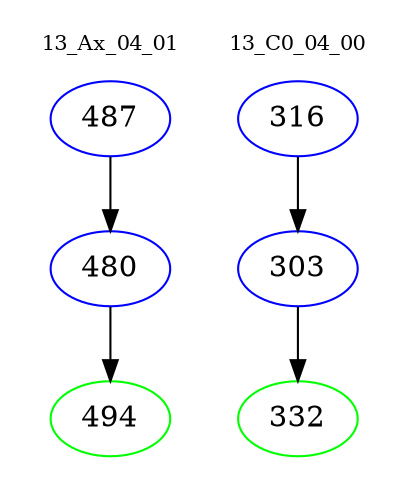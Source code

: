 digraph{
subgraph cluster_0 {
color = white
label = "13_Ax_04_01";
fontsize=10;
T0_487 [label="487", color="blue"]
T0_487 -> T0_480 [color="black"]
T0_480 [label="480", color="blue"]
T0_480 -> T0_494 [color="black"]
T0_494 [label="494", color="green"]
}
subgraph cluster_1 {
color = white
label = "13_C0_04_00";
fontsize=10;
T1_316 [label="316", color="blue"]
T1_316 -> T1_303 [color="black"]
T1_303 [label="303", color="blue"]
T1_303 -> T1_332 [color="black"]
T1_332 [label="332", color="green"]
}
}
